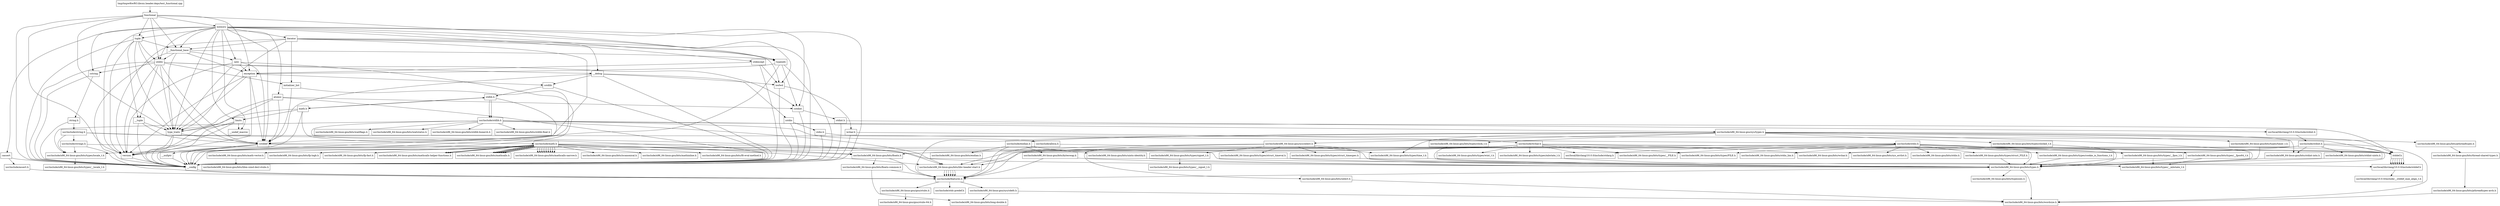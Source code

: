 digraph "dependencies" {
  header_1 [ shape="box", label="functional"];
  header_0 [ shape="box", label="tmp/tmpw8iwRO.libcxx.header.deps/test_functional.cpp"];
  header_2 [ shape="box", label="__config"];
  header_3 [ shape="box", label="usr/include/features.h"];
  header_4 [ shape="box", label="usr/include/stdc-predef.h"];
  header_5 [ shape="box", label="usr/include/x86_64-linux-gnu/sys/cdefs.h"];
  header_6 [ shape="box", label="usr/include/x86_64-linux-gnu/bits/wordsize.h"];
  header_7 [ shape="box", label="usr/include/x86_64-linux-gnu/bits/long-double.h"];
  header_8 [ shape="box", label="usr/include/x86_64-linux-gnu/gnu/stubs.h"];
  header_9 [ shape="box", label="usr/include/x86_64-linux-gnu/gnu/stubs-64.h"];
  header_11 [ shape="box", label="type_traits"];
  header_12 [ shape="box", label="cstddef"];
  header_13 [ shape="box", label="version"];
  header_14 [ shape="box", label="usr/local/lib/clang/10.0.0/include/stddef.h"];
  header_15 [ shape="box", label="usr/local/lib/clang/10.0.0/include/__stddef_max_align_t.h"];
  header_16 [ shape="box", label="__nullptr"];
  header_17 [ shape="box", label="typeinfo"];
  header_18 [ shape="box", label="exception"];
  header_19 [ shape="box", label="cstdlib"];
  header_20 [ shape="box", label="stdlib.h"];
  header_21 [ shape="box", label="usr/include/stdlib.h"];
  header_22 [ shape="box", label="usr/include/x86_64-linux-gnu/bits/libc-header-start.h"];
  header_23 [ shape="box", label="stddef.h"];
  header_24 [ shape="box", label="usr/include/x86_64-linux-gnu/bits/waitflags.h"];
  header_25 [ shape="box", label="usr/include/x86_64-linux-gnu/bits/waitstatus.h"];
  header_26 [ shape="box", label="usr/include/x86_64-linux-gnu/bits/floatn.h"];
  header_27 [ shape="box", label="usr/include/x86_64-linux-gnu/bits/floatn-common.h"];
  header_28 [ shape="box", label="usr/include/x86_64-linux-gnu/bits/types/locale_t.h"];
  header_29 [ shape="box", label="usr/include/x86_64-linux-gnu/bits/types/__locale_t.h"];
  header_30 [ shape="box", label="usr/include/x86_64-linux-gnu/sys/types.h"];
  header_31 [ shape="box", label="usr/include/x86_64-linux-gnu/bits/types.h"];
  header_32 [ shape="box", label="usr/include/x86_64-linux-gnu/bits/typesizes.h"];
  header_33 [ shape="box", label="usr/include/x86_64-linux-gnu/bits/types/clock_t.h"];
  header_34 [ shape="box", label="usr/include/x86_64-linux-gnu/bits/types/clockid_t.h"];
  header_35 [ shape="box", label="usr/include/x86_64-linux-gnu/bits/types/time_t.h"];
  header_36 [ shape="box", label="usr/include/x86_64-linux-gnu/bits/types/timer_t.h"];
  header_37 [ shape="box", label="usr/include/x86_64-linux-gnu/bits/stdint-intn.h"];
  header_38 [ shape="box", label="usr/include/endian.h"];
  header_39 [ shape="box", label="usr/include/x86_64-linux-gnu/bits/endian.h"];
  header_40 [ shape="box", label="usr/include/x86_64-linux-gnu/bits/byteswap.h"];
  header_41 [ shape="box", label="usr/include/x86_64-linux-gnu/bits/uintn-identity.h"];
  header_42 [ shape="box", label="usr/include/x86_64-linux-gnu/sys/select.h"];
  header_43 [ shape="box", label="usr/include/x86_64-linux-gnu/bits/select.h"];
  header_44 [ shape="box", label="usr/include/x86_64-linux-gnu/bits/types/sigset_t.h"];
  header_45 [ shape="box", label="usr/include/x86_64-linux-gnu/bits/types/__sigset_t.h"];
  header_46 [ shape="box", label="usr/include/x86_64-linux-gnu/bits/types/struct_timeval.h"];
  header_47 [ shape="box", label="usr/include/x86_64-linux-gnu/bits/types/struct_timespec.h"];
  header_48 [ shape="box", label="usr/include/x86_64-linux-gnu/bits/pthreadtypes.h"];
  header_49 [ shape="box", label="usr/include/x86_64-linux-gnu/bits/thread-shared-types.h"];
  header_50 [ shape="box", label="usr/include/x86_64-linux-gnu/bits/pthreadtypes-arch.h"];
  header_51 [ shape="box", label="usr/include/alloca.h"];
  header_52 [ shape="box", label="usr/include/x86_64-linux-gnu/bits/stdlib-bsearch.h"];
  header_53 [ shape="box", label="usr/include/x86_64-linux-gnu/bits/stdlib-float.h"];
  header_54 [ shape="box", label="math.h"];
  header_55 [ shape="box", label="usr/include/math.h"];
  header_56 [ shape="box", label="usr/include/x86_64-linux-gnu/bits/math-vector.h"];
  header_57 [ shape="box", label="usr/include/x86_64-linux-gnu/bits/libm-simd-decl-stubs.h"];
  header_58 [ shape="box", label="usr/include/x86_64-linux-gnu/bits/flt-eval-method.h"];
  header_59 [ shape="box", label="usr/include/x86_64-linux-gnu/bits/fp-logb.h"];
  header_60 [ shape="box", label="usr/include/x86_64-linux-gnu/bits/fp-fast.h"];
  header_61 [ shape="box", label="usr/include/x86_64-linux-gnu/bits/mathcalls-helper-functions.h"];
  header_62 [ shape="box", label="usr/include/x86_64-linux-gnu/bits/mathcalls.h"];
  header_63 [ shape="box", label="usr/include/x86_64-linux-gnu/bits/mathcalls-narrow.h"];
  header_64 [ shape="box", label="usr/include/x86_64-linux-gnu/bits/iscanonical.h"];
  header_65 [ shape="box", label="usr/include/x86_64-linux-gnu/bits/mathinline.h"];
  header_66 [ shape="box", label="limits"];
  header_67 [ shape="box", label="__undef_macros"];
  header_68 [ shape="box", label="cstdint"];
  header_69 [ shape="box", label="stdint.h"];
  header_70 [ shape="box", label="usr/local/lib/clang/10.0.0/include/stdint.h"];
  header_71 [ shape="box", label="usr/include/stdint.h"];
  header_72 [ shape="box", label="usr/include/x86_64-linux-gnu/bits/wchar.h"];
  header_73 [ shape="box", label="usr/include/x86_64-linux-gnu/bits/stdint-uintn.h"];
  header_74 [ shape="box", label="memory"];
  header_75 [ shape="box", label="new"];
  header_76 [ shape="box", label="utility"];
  header_77 [ shape="box", label="__tuple"];
  header_78 [ shape="box", label="initializer_list"];
  header_79 [ shape="box", label="cstring"];
  header_80 [ shape="box", label="string.h"];
  header_81 [ shape="box", label="usr/include/string.h"];
  header_82 [ shape="box", label="usr/include/strings.h"];
  header_83 [ shape="box", label="__debug"];
  header_84 [ shape="box", label="iosfwd"];
  header_85 [ shape="box", label="wchar.h"];
  header_86 [ shape="box", label="usr/include/wchar.h"];
  header_87 [ shape="box", label="usr/local/lib/clang/10.0.0/include/stdarg.h"];
  header_88 [ shape="box", label="usr/include/x86_64-linux-gnu/bits/types/wint_t.h"];
  header_89 [ shape="box", label="usr/include/x86_64-linux-gnu/bits/types/mbstate_t.h"];
  header_90 [ shape="box", label="usr/include/x86_64-linux-gnu/bits/types/__mbstate_t.h"];
  header_91 [ shape="box", label="usr/include/x86_64-linux-gnu/bits/types/__FILE.h"];
  header_92 [ shape="box", label="usr/include/x86_64-linux-gnu/bits/types/FILE.h"];
  header_93 [ shape="box", label="cstdio"];
  header_94 [ shape="box", label="stdio.h"];
  header_95 [ shape="box", label="usr/include/stdio.h"];
  header_96 [ shape="box", label="usr/include/x86_64-linux-gnu/bits/types/__fpos_t.h"];
  header_97 [ shape="box", label="usr/include/x86_64-linux-gnu/bits/types/__fpos64_t.h"];
  header_98 [ shape="box", label="usr/include/x86_64-linux-gnu/bits/types/struct_FILE.h"];
  header_99 [ shape="box", label="usr/include/x86_64-linux-gnu/bits/types/cookie_io_functions_t.h"];
  header_100 [ shape="box", label="usr/include/x86_64-linux-gnu/bits/stdio_lim.h"];
  header_101 [ shape="box", label="usr/include/x86_64-linux-gnu/bits/sys_errlist.h"];
  header_102 [ shape="box", label="usr/include/x86_64-linux-gnu/bits/stdio.h"];
  header_103 [ shape="box", label="iterator"];
  header_104 [ shape="box", label="__functional_base"];
  header_105 [ shape="box", label="tuple"];
  header_106 [ shape="box", label="stdexcept"];
  header_107 [ shape="box", label="cassert"];
  header_108 [ shape="box", label="usr/include/assert.h"];
  header_109 [ shape="box", label="atomic"];
  header_40 -> header_3;
  header_40 -> header_31;
  header_94 -> header_2;
  header_94 -> header_95;
  header_99 -> header_31;
  header_108 -> header_3;
  header_8 -> header_9;
  header_22 -> header_3;
  header_22 -> header_3;
  header_22 -> header_3;
  header_22 -> header_3;
  header_22 -> header_3;
  header_22 -> header_3;
  header_79 -> header_2;
  header_79 -> header_80;
  header_42 -> header_3;
  header_42 -> header_31;
  header_42 -> header_43;
  header_42 -> header_44;
  header_42 -> header_35;
  header_42 -> header_46;
  header_42 -> header_47;
  header_38 -> header_3;
  header_38 -> header_39;
  header_38 -> header_40;
  header_38 -> header_41;
  header_12 -> header_2;
  header_12 -> header_13;
  header_12 -> header_14;
  header_12 -> header_16;
  header_54 -> header_2;
  header_54 -> header_20;
  header_54 -> header_55;
  header_54 -> header_11;
  header_54 -> header_66;
  header_105 -> header_2;
  header_105 -> header_77;
  header_105 -> header_12;
  header_105 -> header_11;
  header_105 -> header_104;
  header_105 -> header_76;
  header_105 -> header_13;
  header_76 -> header_2;
  header_76 -> header_77;
  header_76 -> header_11;
  header_76 -> header_78;
  header_76 -> header_12;
  header_76 -> header_79;
  header_76 -> header_68;
  header_76 -> header_13;
  header_76 -> header_83;
  header_78 -> header_2;
  header_78 -> header_12;
  header_89 -> header_90;
  header_34 -> header_31;
  header_0 -> header_1;
  header_107 -> header_2;
  header_107 -> header_108;
  header_14 -> header_15;
  header_50 -> header_6;
  header_84 -> header_2;
  header_84 -> header_85;
  header_51 -> header_3;
  header_51 -> header_23;
  header_1 -> header_2;
  header_1 -> header_11;
  header_1 -> header_17;
  header_1 -> header_18;
  header_1 -> header_74;
  header_1 -> header_105;
  header_1 -> header_76;
  header_1 -> header_13;
  header_1 -> header_104;
  header_5 -> header_6;
  header_5 -> header_7;
  header_16 -> header_2;
  header_3 -> header_4;
  header_3 -> header_5;
  header_3 -> header_8;
  header_47 -> header_31;
  header_35 -> header_31;
  header_80 -> header_2;
  header_80 -> header_81;
  header_13 -> header_2;
  header_49 -> header_50;
  header_43 -> header_6;
  header_2 -> header_3;
  header_95 -> header_22;
  header_95 -> header_23;
  header_95 -> header_87;
  header_95 -> header_31;
  header_95 -> header_96;
  header_95 -> header_97;
  header_95 -> header_91;
  header_95 -> header_92;
  header_95 -> header_98;
  header_95 -> header_99;
  header_95 -> header_100;
  header_95 -> header_101;
  header_95 -> header_102;
  header_103 -> header_2;
  header_103 -> header_84;
  header_103 -> header_104;
  header_103 -> header_11;
  header_103 -> header_12;
  header_103 -> header_78;
  header_103 -> header_13;
  header_103 -> header_83;
  header_96 -> header_31;
  header_96 -> header_90;
  header_18 -> header_2;
  header_18 -> header_12;
  header_18 -> header_19;
  header_18 -> header_11;
  header_18 -> header_13;
  header_19 -> header_2;
  header_19 -> header_20;
  header_28 -> header_29;
  header_106 -> header_2;
  header_106 -> header_18;
  header_106 -> header_84;
  header_36 -> header_31;
  header_48 -> header_49;
  header_70 -> header_71;
  header_46 -> header_31;
  header_81 -> header_22;
  header_81 -> header_23;
  header_81 -> header_28;
  header_81 -> header_82;
  header_86 -> header_22;
  header_86 -> header_26;
  header_86 -> header_23;
  header_86 -> header_87;
  header_86 -> header_72;
  header_86 -> header_88;
  header_86 -> header_89;
  header_86 -> header_91;
  header_86 -> header_92;
  header_86 -> header_28;
  header_69 -> header_2;
  header_69 -> header_70;
  header_109 -> header_2;
  header_109 -> header_12;
  header_109 -> header_68;
  header_109 -> header_11;
  header_109 -> header_13;
  header_71 -> header_22;
  header_71 -> header_31;
  header_71 -> header_72;
  header_71 -> header_6;
  header_71 -> header_37;
  header_71 -> header_73;
  header_97 -> header_31;
  header_97 -> header_90;
  header_23 -> header_14;
  header_23 -> header_14;
  header_23 -> header_14;
  header_23 -> header_14;
  header_23 -> header_14;
  header_23 -> header_14;
  header_23 -> header_14;
  header_68 -> header_2;
  header_68 -> header_69;
  header_21 -> header_22;
  header_21 -> header_23;
  header_21 -> header_24;
  header_21 -> header_25;
  header_21 -> header_26;
  header_21 -> header_28;
  header_21 -> header_30;
  header_21 -> header_51;
  header_21 -> header_52;
  header_21 -> header_53;
  header_37 -> header_31;
  header_44 -> header_45;
  header_20 -> header_2;
  header_20 -> header_21;
  header_20 -> header_54;
  header_20 -> header_21;
  header_30 -> header_3;
  header_30 -> header_31;
  header_30 -> header_33;
  header_30 -> header_34;
  header_30 -> header_35;
  header_30 -> header_36;
  header_30 -> header_23;
  header_30 -> header_37;
  header_30 -> header_38;
  header_30 -> header_42;
  header_30 -> header_48;
  header_17 -> header_2;
  header_17 -> header_18;
  header_17 -> header_12;
  header_17 -> header_68;
  header_66 -> header_2;
  header_66 -> header_11;
  header_66 -> header_67;
  header_66 -> header_13;
  header_73 -> header_31;
  header_56 -> header_57;
  header_77 -> header_2;
  header_77 -> header_12;
  header_77 -> header_11;
  header_75 -> header_2;
  header_75 -> header_18;
  header_75 -> header_11;
  header_75 -> header_12;
  header_75 -> header_13;
  header_82 -> header_3;
  header_82 -> header_23;
  header_82 -> header_28;
  header_93 -> header_2;
  header_93 -> header_94;
  header_55 -> header_22;
  header_55 -> header_31;
  header_55 -> header_56;
  header_55 -> header_26;
  header_55 -> header_58;
  header_55 -> header_59;
  header_55 -> header_60;
  header_55 -> header_61;
  header_55 -> header_62;
  header_55 -> header_61;
  header_55 -> header_62;
  header_55 -> header_61;
  header_55 -> header_62;
  header_55 -> header_62;
  header_55 -> header_62;
  header_55 -> header_62;
  header_55 -> header_62;
  header_55 -> header_63;
  header_55 -> header_63;
  header_55 -> header_63;
  header_55 -> header_63;
  header_55 -> header_63;
  header_55 -> header_63;
  header_55 -> header_63;
  header_55 -> header_63;
  header_55 -> header_63;
  header_55 -> header_64;
  header_55 -> header_65;
  header_26 -> header_3;
  header_26 -> header_27;
  header_11 -> header_2;
  header_11 -> header_12;
  header_11 -> header_13;
  header_27 -> header_3;
  header_27 -> header_7;
  header_83 -> header_2;
  header_83 -> header_84;
  header_83 -> header_19;
  header_83 -> header_93;
  header_83 -> header_12;
  header_31 -> header_3;
  header_31 -> header_6;
  header_31 -> header_32;
  header_74 -> header_2;
  header_74 -> header_11;
  header_74 -> header_17;
  header_74 -> header_12;
  header_74 -> header_68;
  header_74 -> header_75;
  header_74 -> header_76;
  header_74 -> header_66;
  header_74 -> header_103;
  header_74 -> header_104;
  header_74 -> header_84;
  header_74 -> header_105;
  header_74 -> header_106;
  header_74 -> header_79;
  header_74 -> header_107;
  header_74 -> header_109;
  header_74 -> header_13;
  header_74 -> header_67;
  header_104 -> header_2;
  header_104 -> header_11;
  header_104 -> header_17;
  header_104 -> header_18;
  header_104 -> header_75;
  header_104 -> header_76;
  header_98 -> header_31;
  header_85 -> header_2;
  header_85 -> header_86;
  header_33 -> header_31;
  header_41 -> header_31;
}
